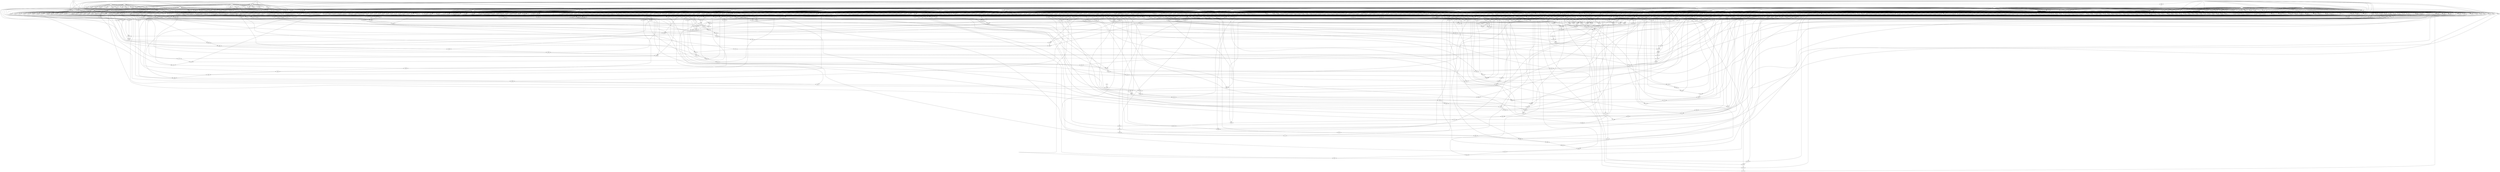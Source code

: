 digraph g {
 c0 -> n0
 "[3]" -> n0
 "[5]" -> n0
 c0 -> o0
 "[521]" -> o0
 "[523]" -> o0
 c0 -> p0
 "[1209]" -> p0
 "[1211]" -> p0
 "[1556]" -> w0
 "[1557]" -> w0
 "[1558]" -> w0
 "[1559]" -> x0
 "[1560]" -> x0
 "[1561]" -> x0
 "[1563]" -> y0
 "[1564]" -> y0
 "[1619]" -> z0
 "[1620]" -> z0
 "[1565]" -> a1
 "[1566]" -> a1
 "[1567]" -> a1
 "[1621]" -> b1
 "[1622]" -> b1
 "[1623]" -> b1
 "[1568]" -> c1
 "[1569]" -> c1
 "[1570]" -> c1
 "[1600]" -> d1
 "[1601]" -> d1
 "[1602]" -> d1
 "[1572]" -> e1
 "[1573]" -> e1
 "[1604]" -> f1
 "[1605]" -> f1
 i0 -> g1
 j0 -> g1
 "[1574]" -> g1
 "[1575]" -> g1
 i0 -> h1
 j0 -> h1
 "[1624]" -> h1
 "[1625]" -> h1
 i0 -> i1
 j0 -> i1
 "[1576]" -> i1
 "[1577]" -> i1
 "[1579]" -> j1
 "[1580]" -> j1
 i0 -> k1
 j0 -> k1
 "[1606]" -> k1
 "[1607]" -> k1
 "[1627]" -> l1
 "[1628]" -> l1
 j0 -> m1
 "[1652]" -> m1
 "[1653]" -> m1
 h0 -> p1
 i0 -> p1
 "[1650]" -> p1
 "[1651]" -> p1
 h0 -> q1
 i0 -> q1
 "[1648]" -> q1
 "[1649]" -> q1
 j0 -> s1
 "[1632]" -> s1
 "[1633]" -> s1
 "[1588]" -> t1
 "[1589]" -> t1
 "[1612]" -> v1
 "[1613]" -> v1
 d0 -> w1
 i0 -> w1
 "[1590]" -> w1
 "[1591]" -> w1
 d0 -> x1
 i0 -> x1
 "[1634]" -> x1
 "[1635]" -> x1
 c0 -> y1
 h0 -> y1
 "[1592]" -> y1
 "[1593]" -> y1
 h0 -> z1
 i0 -> z1
 "[1636]" -> z1
 "[1637]" -> z1
 c0 -> a2
 h0 -> a2
 "[1638]" -> a2
 "[1639]" -> a2
 "[1642]" -> b2
 "[1643]" -> b2
 d0 -> c2
 i0 -> c2
 "[1594]" -> c2
 "[1595]" -> c2
 c0 -> d2
 d0 -> d2
 "[1596]" -> d2
 "[1597]" -> d2
 d0 -> e2
 i0 -> e2
 "[1614]" -> e2
 "[1615]" -> e2
 c0 -> f2
 d0 -> f2
 "[1640]" -> f2
 "[1641]" -> f2
 i0 -> g2
 "[1644]" -> g2
 "[1645]" -> g2
 c0 -> h2
 d0 -> h2
 "[1598]" -> h2
 "[1599]" -> h2
 i0 -> i2
 "[1646]" -> i2
 "[1647]" -> i2
 c0 -> j2
 d0 -> j2
 "[1616]" -> j2
 "[1617]" -> j2
 "[1582]" -> n1
 "[1583]" -> n1
 "[1630]" -> o1
 "[1631]" -> o1
 "[1585]" -> r1
 "[1586]" -> r1
 "[1609]" -> u1
 "[1610]" -> u1
 "[58]" -> "[3]"
 "[60]" -> "[3]"
 "[59]" -> "[3]"
 "[57]" -> "[5]"
 "[44]" -> "[5]"
 "[31]" -> "[5]"
 "[18]" -> "[5]"
 h2 -> "[9]"
 i2 -> "[9]"
 j2 -> "[9]"
 e2 -> "[13]"
 f2 -> "[13]"
 g2 -> "[13]"
 b2 -> "[17]"
 c2 -> "[17]"
 d2 -> "[17]"
 "[17]" -> "[18]"
 "[13]" -> "[18]"
 "[9]" -> "[18]"
 y1 -> "[22]"
 z1 -> "[22]"
 a2 -> "[22]"
 v1 -> "[26]"
 w1 -> "[26]"
 x1 -> "[26]"
 q1 -> "[30]"
 s1 -> "[30]"
 t1 -> "[30]"
 "[30]" -> "[31]"
 "[26]" -> "[31]"
 "[22]" -> "[31]"
 l1 -> "[35]"
 m1 -> "[35]"
 p1 -> "[35]"
 i1 -> "[39]"
 j1 -> "[39]"
 k1 -> "[39]"
 f1 -> "[43]"
 g1 -> "[43]"
 h1 -> "[43]"
 "[43]" -> "[44]"
 "[39]" -> "[44]"
 "[35]" -> "[44]"
 c1 -> "[48]"
 d1 -> "[48]"
 e1 -> "[48]"
 z0 -> "[52]"
 a1 -> "[52]"
 b1 -> "[52]"
 w0 -> "[56]"
 x0 -> "[56]"
 y0 -> "[56]"
 "[56]" -> "[57]"
 "[52]" -> "[57]"
 "[48]" -> "[57]"
 k0 -> "[58]"
 "[509]" -> "[58]"
 "[506]" -> "[58]"
 "[503]" -> "[58]"
 x -> "[59]"
 y -> "[59]"
 i0 -> "[59]"
 "[61]" -> "[60]"
 "[63]" -> "[60]"
 "[62]" -> "[60]"
 "[499]" -> "[61]"
 "[496]" -> "[61]"
 "[493]" -> "[61]"
 v -> "[62]"
 "[488]" -> "[62]"
 "[490]" -> "[62]"
 "[64]" -> "[63]"
 "[66]" -> "[63]"
 "[65]" -> "[63]"
 j0 -> "[64]"
 "[487]" -> "[64]"
 "[484]" -> "[64]"
 "[481]" -> "[64]"
 o -> "[65]"
 z -> "[65]"
 "[67]" -> "[66]"
 "[69]" -> "[66]"
 "[68]" -> "[66]"
 i0 -> "[67]"
 "[477]" -> "[67]"
 "[474]" -> "[67]"
 "[471]" -> "[67]"
 y -> "[68]"
 a0 -> "[68]"
 j0 -> "[68]"
 x -> "[69]"
 "[70]" -> "[69]"
 "[72]" -> "[69]"
 "[87]" -> "[70]"
 "[89]" -> "[70]"
 "[88]" -> "[70]"
 "[73]" -> "[72]"
 "[74]" -> "[72]"
 "[86]" -> "[73]"
 "[83]" -> "[73]"
 "[80]" -> "[73]"
 "[76]" -> "[74]"
 "[77]" -> "[74]"
 d0 -> "[76]"
 j0 -> "[76]"
 k0 -> "[76]"
 v -> "[77]"
 z -> "[77]"
 h0 -> "[77]"
 g0 -> "[80]"
 i0 -> "[80]"
 e0 -> "[83]"
 f0 -> "[83]"
 y -> "[86]"
 a0 -> "[86]"
 "[462]" -> "[87]"
 "[463]" -> "[87]"
 n -> "[88]"
 o -> "[88]"
 z -> "[88]"
 "[90]" -> "[89]"
 "[92]" -> "[89]"
 "[91]" -> "[89]"
 q -> "[90]"
 b0 -> "[90]"
 "[106]" -> "[91]"
 "[108]" -> "[91]"
 "[107]" -> "[91]"
 "[93]" -> "[92]"
 "[94]" -> "[92]"
 i0 -> "[93]"
 "[105]" -> "[93]"
 "[102]" -> "[93]"
 "[96]" -> "[94]"
 "[97]" -> "[94]"
 "[98]" -> "[94]"
 d0 -> "[96]"
 j0 -> "[96]"
 k0 -> "[96]"
 v -> "[97]"
 z -> "[97]"
 h0 -> "[97]"
 u -> "[98]"
 v -> "[98]"
 d0 -> "[98]"
 f0 -> "[102]"
 g0 -> "[102]"
 y -> "[105]"
 e0 -> "[105]"
 "[459]" -> "[106]"
 "[460]" -> "[106]"
 "[456]" -> "[107]"
 "[457]" -> "[107]"
 "[109]" -> "[108]"
 "[111]" -> "[108]"
 "[110]" -> "[108]"
 j0 -> "[109]"
 "[455]" -> "[109]"
 "[452]" -> "[109]"
 "[446]" -> "[110]"
 "[447]" -> "[110]"
 "[112]" -> "[111]"
 "[114]" -> "[111]"
 "[113]" -> "[111]"
 "[434]" -> "[112]"
 "[435]" -> "[112]"
 "[431]" -> "[113]"
 "[432]" -> "[113]"
 "[115]" -> "[114]"
 "[117]" -> "[114]"
 "[116]" -> "[114]"
 "[421]" -> "[115]"
 "[422]" -> "[115]"
 "[418]" -> "[116]"
 "[419]" -> "[116]"
 "[118]" -> "[117]"
 "[120]" -> "[117]"
 "[119]" -> "[117]"
 u -> "[118]"
 v -> "[118]"
 d0 -> "[118]"
 "[412]" -> "[119]"
 "[413]" -> "[119]"
 "[121]" -> "[120]"
 "[123]" -> "[120]"
 "[122]" -> "[120]"
 "[400]" -> "[121]"
 "[401]" -> "[121]"
 i -> "[122]"
 m -> "[122]"
 r -> "[122]"
 g0 -> "[122]"
 "[124]" -> "[123]"
 "[126]" -> "[123]"
 "[125]" -> "[123]"
 "[385]" -> "[124]"
 "[386]" -> "[124]"
 c -> "[125]"
 v -> "[125]"
 d0 -> "[125]"
 "[127]" -> "[126]"
 "[129]" -> "[126]"
 "[128]" -> "[126]"
 "[372]" -> "[127]"
 "[373]" -> "[127]"
 m -> "[128]"
 r -> "[128]"
 a0 -> "[128]"
 i0 -> "[128]"
 "[130]" -> "[129]"
 "[132]" -> "[129]"
 "[131]" -> "[129]"
 d0 -> "[130]"
 "[371]" -> "[130]"
 "[368]" -> "[130]"
 m -> "[131]"
 n -> "[131]"
 o -> "[131]"
 r -> "[131]"
 "[133]" -> "[132]"
 "[135]" -> "[132]"
 "[134]" -> "[132]"
 "[350]" -> "[133]"
 "[351]" -> "[133]"
 c -> "[134]"
 m -> "[134]"
 r -> "[134]"
 "[136]" -> "[135]"
 "[138]" -> "[135]"
 "[137]" -> "[135]"
 "[347]" -> "[136]"
 "[348]" -> "[136]"
 "[344]" -> "[137]"
 "[345]" -> "[137]"
 "[139]" -> "[138]"
 "[141]" -> "[138]"
 "[140]" -> "[138]"
 "[332]" -> "[139]"
 "[333]" -> "[139]"
 v -> "[140]"
 a0 -> "[140]"
 d0 -> "[140]"
 i0 -> "[140]"
 "[142]" -> "[141]"
 "[144]" -> "[141]"
 "[143]" -> "[141]"
 "[319]" -> "[142]"
 "[320]" -> "[142]"
 v -> "[143]"
 d0 -> "[143]"
 "[145]" -> "[144]"
 "[147]" -> "[144]"
 "[146]" -> "[144]"
 "[318]" -> "[145]"
 "[315]" -> "[145]"
 "[312]" -> "[145]"
 "[307]" -> "[146]"
 "[308]" -> "[146]"
 "[148]" -> "[147]"
 "[150]" -> "[147]"
 "[149]" -> "[147]"
 h0 -> "[148]"
 "[306]" -> "[148]"
 "[303]" -> "[148]"
 m -> "[149]"
 r -> "[149]"
 k0 -> "[150]"
 "[151]" -> "[150]"
 "[153]" -> "[150]"
 "[173]" -> "[151]"
 "[175]" -> "[151]"
 "[174]" -> "[151]"
 "[154]" -> "[153]"
 "[155]" -> "[153]"
 d0 -> "[154]"
 "[172]" -> "[154]"
 "[169]" -> "[154]"
 "[166]" -> "[154]"
 n -> "[155]"
 "[157]" -> "[155]"
 "[159]" -> "[155]"
 k -> "[157]"
 "[160]" -> "[157]"
 "[161]" -> "[157]"
 n -> "[159]"
 o -> "[159]"
 l -> "[160]"
 t -> "[160]"
 d -> "[161]"
 s -> "[161]"
 y -> "[166]"
 a0 -> "[166]"
 r -> "[169]"
 v -> "[169]"
 c -> "[172]"
 j -> "[172]"
 "[191]" -> "[173]"
 "[193]" -> "[173]"
 "[192]" -> "[173]"
 i -> "[174]"
 g0 -> "[174]"
 "[176]" -> "[175]"
 "[177]" -> "[175]"
 "[190]" -> "[176]"
 "[187]" -> "[176]"
 "[184]" -> "[176]"
 "[181]" -> "[176]"
 n -> "[177]"
 o -> "[177]"
 f0 -> "[181]"
 j0 -> "[181]"
 a0 -> "[184]"
 e0 -> "[184]"
 v -> "[187]"
 y -> "[187]"
 i -> "[190]"
 m -> "[190]"
 e -> "[191]"
 f -> "[191]"
 g -> "[191]"
 "[206]" -> "[192]"
 "[208]" -> "[192]"
 "[207]" -> "[192]"
 "[194]" -> "[193]"
 "[195]" -> "[193]"
 "[205]" -> "[194]"
 "[202]" -> "[194]"
 "[199]" -> "[194]"
 n -> "[195]"
 o -> "[195]"
 a0 -> "[199]"
 e0 -> "[199]"
 v -> "[202]"
 y -> "[202]"
 h -> "[205]"
 m -> "[205]"
 j0 -> "[206]"
 "[299]" -> "[206]"
 "[296]" -> "[206]"
 "[293]" -> "[206]"
 b -> "[207]"
 j -> "[207]"
 n -> "[207]"
 "[209]" -> "[208]"
 "[211]" -> "[208]"
 "[210]" -> "[208]"
 c -> "[209]"
 h -> "[209]"
 m -> "[209]"
 d0 -> "[209]"
 "[287]" -> "[210]"
 "[288]" -> "[210]"
 "[212]" -> "[211]"
 "[214]" -> "[211]"
 "[213]" -> "[211]"
 "[286]" -> "[212]"
 "[283]" -> "[212]"
 "[280]" -> "[212]"
 y -> "[213]"
 a0 -> "[213]"
 i0 -> "[213]"
 j0 -> "[213]"
 "[215]" -> "[214]"
 "[217]" -> "[214]"
 "[216]" -> "[214]"
 "[277]" -> "[215]"
 "[274]" -> "[215]"
 "[271]" -> "[215]"
 j -> "[216]"
 m -> "[216]"
 n -> "[216]"
 r -> "[216]"
 "[218]" -> "[217]"
 "[220]" -> "[217]"
 "[219]" -> "[217]"
 m -> "[218]"
 n -> "[218]"
 y -> "[218]"
 a0 -> "[218]"
 "[266]" -> "[219]"
 "[268]" -> "[219]"
 "[267]" -> "[219]"
 "[221]" -> "[220]"
 "[223]" -> "[220]"
 "[222]" -> "[220]"
 m -> "[221]"
 y -> "[221]"
 f0 -> "[221]"
 j0 -> "[221]"
 "[263]" -> "[222]"
 "[265]" -> "[222]"
 "[264]" -> "[222]"
 r -> "[223]"
 "[224]" -> "[223]"
 "[227]" -> "[224]"
 "[229]" -> "[224]"
 "[228]" -> "[224]"
 b -> "[227]"
 c -> "[227]"
 y -> "[227]"
 "[257]" -> "[228]"
 "[259]" -> "[228]"
 "[258]" -> "[228]"
 j -> "[229]"
 "[230]" -> "[229]"
 "[233]" -> "[230]"
 "[235]" -> "[230]"
 "[234]" -> "[230]"
 n -> "[233]"
 "[245]" -> "[233]"
 k -> "[234]"
 "[242]" -> "[234]"
 "[243]" -> "[234]"
 "[236]" -> "[235]"
 "[237]" -> "[235]"
 n -> "[236]"
 o -> "[236]"
 y -> "[236]"
 "[239]" -> "[237]"
 "[241]" -> "[237]"
 "[240]" -> "[237]"
 c -> "[239]"
 d0 -> "[239]"
 h -> "[240]"
 a0 -> "[240]"
 i0 -> "[240]"
 j0 -> "[240]"
 v -> "[241]"
 a0 -> "[241]"
 d0 -> "[241]"
 j0 -> "[241]"
 l -> "[242]"
 t -> "[242]"
 d -> "[243]"
 s -> "[243]"
 "[248]" -> "[245]"
 "[250]" -> "[245]"
 "[249]" -> "[245]"
 c -> "[248]"
 d0 -> "[248]"
 "[254]" -> "[249]"
 "[256]" -> "[249]"
 "[255]" -> "[249]"
 "[251]" -> "[250]"
 "[252]" -> "[250]"
 v -> "[251]"
 y -> "[251]"
 a0 -> "[251]"
 d0 -> "[251]"
 h -> "[252]"
 j0 -> "[252]"
 h -> "[254]"
 j0 -> "[254]"
 y -> "[255]"
 i0 -> "[255]"
 y -> "[256]"
 a0 -> "[256]"
 i0 -> "[256]"
 j0 -> "[256]"
 "[260]" -> "[257]"
 "[262]" -> "[257]"
 "[261]" -> "[257]"
 v -> "[258]"
 a0 -> "[258]"
 d0 -> "[258]"
 i0 -> "[258]"
 h -> "[259]"
 n -> "[259]"
 v -> "[259]"
 a0 -> "[259]"
 f0 -> "[260]"
 j0 -> "[260]"
 n -> "[261]"
 o -> "[261]"
 h -> "[262]"
 o -> "[262]"
 c -> "[263]"
 d0 -> "[263]"
 n -> "[264]"
 o -> "[264]"
 a0 -> "[264]"
 i0 -> "[264]"
 o -> "[265]"
 v -> "[265]"
 a0 -> "[265]"
 d0 -> "[265]"
 f0 -> "[266]"
 j0 -> "[266]"
 c -> "[267]"
 v -> "[267]"
 d0 -> "[267]"
 h -> "[268]"
 v -> "[268]"
 d0 -> "[268]"
 a0 -> "[271]"
 d0 -> "[271]"
 v -> "[274]"
 y -> "[274]"
 h -> "[277]"
 o -> "[277]"
 r -> "[280]"
 d0 -> "[280]"
 h -> "[283]"
 n -> "[283]"
 b -> "[286]"
 c -> "[286]"
 n -> "[287]"
 o -> "[287]"
 y -> "[288]"
 a0 -> "[288]"
 i0 -> "[288]"
 j0 -> "[288]"
 d0 -> "[293]"
 i0 -> "[293]"
 o -> "[296]"
 r -> "[296]"
 c -> "[299]"
 h -> "[299]"
 y -> "[303]"
 a0 -> "[303]"
 n -> "[306]"
 o -> "[306]"
 d -> "[307]"
 l -> "[307]"
 s -> "[307]"
 t -> "[307]"
 m -> "[308]"
 r -> "[308]"
 a0 -> "[312]"
 f0 -> "[312]"
 n -> "[315]"
 y -> "[315]"
 h -> "[318]"
 k -> "[318]"
 j0 -> "[319]"
 "[331]" -> "[319]"
 "[328]" -> "[319]"
 "[325]" -> "[319]"
 m -> "[320]"
 r -> "[320]"
 f0 -> "[325]"
 i0 -> "[325]"
 n -> "[328]"
 o -> "[328]"
 h -> "[331]"
 k -> "[331]"
 "[343]" -> "[332]"
 "[340]" -> "[332]"
 "[337]" -> "[332]"
 m -> "[333]"
 r -> "[333]"
 y -> "[337]"
 f0 -> "[337]"
 n -> "[340]"
 o -> "[340]"
 h -> "[343]"
 k -> "[343]"
 d -> "[344]"
 l -> "[344]"
 s -> "[344]"
 t -> "[344]"
 y -> "[345]"
 i0 -> "[345]"
 j0 -> "[345]"
 h -> "[347]"
 k -> "[347]"
 n -> "[347]"
 f0 -> "[347]"
 m -> "[348]"
 r -> "[348]"
 v -> "[348]"
 d0 -> "[348]"
 "[364]" -> "[350]"
 "[361]" -> "[350]"
 "[358]" -> "[350]"
 "[355]" -> "[350]"
 n -> "[351]"
 o -> "[351]"
 j0 -> "[355]"
 k0 -> "[355]"
 f0 -> "[358]"
 g0 -> "[358]"
 a0 -> "[361]"
 e0 -> "[361]"
 v -> "[364]"
 y -> "[364]"
 y -> "[368]"
 a0 -> "[368]"
 a -> "[371]"
 v -> "[371]"
 k0 -> "[372]"
 "[384]" -> "[372]"
 "[381]" -> "[372]"
 "[378]" -> "[372]"
 n -> "[373]"
 o -> "[373]"
 f0 -> "[378]"
 j0 -> "[378]"
 d0 -> "[381]"
 e0 -> "[381]"
 i -> "[384]"
 y -> "[384]"
 "[399]" -> "[385]"
 "[396]" -> "[385]"
 "[393]" -> "[385]"
 "[390]" -> "[385]"
 n -> "[386]"
 o -> "[386]"
 j0 -> "[390]"
 k0 -> "[390]"
 e0 -> "[393]"
 f0 -> "[393]"
 y -> "[396]"
 a0 -> "[396]"
 i -> "[399]"
 r -> "[399]"
 "[411]" -> "[400]"
 "[408]" -> "[400]"
 "[405]" -> "[400]"
 n -> "[401]"
 o -> "[401]"
 j0 -> "[405]"
 k0 -> "[405]"
 e0 -> "[408]"
 i0 -> "[408]"
 h -> "[411]"
 d0 -> "[411]"
 m -> "[412]"
 r -> "[412]"
 "[415]" -> "[413]"
 "[416]" -> "[413]"
 n -> "[415]"
 o -> "[415]"
 y -> "[416]"
 i0 -> "[416]"
 j0 -> "[416]"
 i -> "[418]"
 g0 -> "[418]"
 m -> "[419]"
 r -> "[419]"
 a0 -> "[419]"
 i0 -> "[419]"
 k0 -> "[421]"
 "[430]" -> "[421]"
 "[427]" -> "[421]"
 n -> "[422]"
 o -> "[422]"
 d0 -> "[427]"
 e0 -> "[427]"
 h -> "[430]"
 y -> "[430]"
 c -> "[431]"
 v -> "[431]"
 d0 -> "[431]"
 i -> "[432]"
 g0 -> "[432]"
 "[445]" -> "[434]"
 "[442]" -> "[434]"
 "[439]" -> "[434]"
 n -> "[435]"
 o -> "[435]"
 e0 -> "[439]"
 k0 -> "[439]"
 y -> "[442]"
 a0 -> "[442]"
 h -> "[445]"
 r -> "[445]"
 m -> "[446]"
 r -> "[446]"
 n -> "[447]"
 o -> "[447]"
 v -> "[447]"
 d0 -> "[447]"
 f0 -> "[452]"
 i0 -> "[452]"
 h -> "[455]"
 j -> "[455]"
 n -> "[456]"
 o -> "[456]"
 v -> "[457]"
 a0 -> "[457]"
 d0 -> "[457]"
 i0 -> "[457]"
 h -> "[459]"
 j -> "[459]"
 y -> "[459]"
 f0 -> "[459]"
 m -> "[460]"
 r -> "[460]"
 "[465]" -> "[462]"
 "[466]" -> "[462]"
 y -> "[463]"
 i0 -> "[463]"
 j0 -> "[463]"
 q -> "[465]"
 v -> "[465]"
 b0 -> "[465]"
 h0 -> "[465]"
 m -> "[466]"
 r -> "[466]"
 f0 -> "[471]"
 g0 -> "[471]"
 d0 -> "[474]"
 e0 -> "[474]"
 u -> "[477]"
 v -> "[477]"
 h0 -> "[481]"
 i0 -> "[481]"
 f0 -> "[484]"
 g0 -> "[484]"
 v -> "[487]"
 e0 -> "[487]"
 x -> "[488]"
 a0 -> "[488]"
 i0 -> "[488]"
 a0 -> "[490]"
 d0 -> "[490]"
 i0 -> "[490]"
 g0 -> "[493]"
 h0 -> "[493]"
 e0 -> "[496]"
 f0 -> "[496]"
 o -> "[499]"
 y -> "[499]"
 g0 -> "[503]"
 j0 -> "[503]"
 e0 -> "[506]"
 f0 -> "[506]"
 h -> "[509]"
 d0 -> "[509]"
 b -> "[511]"
 c -> "[511]"
 b -> "[512]"
 c -> "[512]"
 d -> "[512]"
 e -> "[513]"
 f -> "[513]"
 g -> "[513]"
 j -> "[516]"
 k -> "[516]"
 l -> "[516]"
 j -> "[517]"
 k -> "[517]"
 l -> "[517]"
 m -> "[518]"
 n -> "[518]"
 o -> "[518]"
 q -> "[518]"
 m -> "[519]"
 n -> "[519]"
 o -> "[519]"
 q -> "[519]"
 m -> "[520]"
 n -> "[520]"
 o -> "[520]"
 q -> "[520]"
 "[573]" -> "[521]"
 "[575]" -> "[521]"
 "[574]" -> "[521]"
 "[572]" -> "[523]"
 "[559]" -> "[523]"
 "[546]" -> "[523]"
 "[533]" -> "[523]"
 r1 -> "[526]"
 u1 -> "[526]"
 n1 -> "[529]"
 o1 -> "[529]"
 i2 -> "[532]"
 j2 -> "[532]"
 "[532]" -> "[533]"
 "[529]" -> "[533]"
 "[526]" -> "[533]"
 g2 -> "[536]"
 h2 -> "[536]"
 e2 -> "[539]"
 f2 -> "[539]"
 c2 -> "[542]"
 d2 -> "[542]"
 a2 -> "[545]"
 b2 -> "[545]"
 "[545]" -> "[546]"
 "[542]" -> "[546]"
 "[539]" -> "[546]"
 "[536]" -> "[546]"
 x1 -> "[549]"
 y1 -> "[549]"
 q1 -> "[552]"
 w1 -> "[552]"
 m1 -> "[555]"
 p1 -> "[555]"
 k1 -> "[558]"
 l1 -> "[558]"
 "[558]" -> "[559]"
 "[555]" -> "[559]"
 "[552]" -> "[559]"
 "[549]" -> "[559]"
 i1 -> "[562]"
 j1 -> "[562]"
 g1 -> "[565]"
 h1 -> "[565]"
 y0 -> "[568]"
 z0 -> "[568]"
 w0 -> "[571]"
 x0 -> "[571]"
 "[571]" -> "[572]"
 "[568]" -> "[572]"
 "[565]" -> "[572]"
 "[562]" -> "[572]"
 "[1202]" -> "[573]"
 "[1198]" -> "[573]"
 "[1194]" -> "[573]"
 "[518]" -> "[574]"
 "[520]" -> "[574]"
 "[576]" -> "[575]"
 "[578]" -> "[575]"
 "[577]" -> "[575]"
 "[1190]" -> "[576]"
 "[1187]" -> "[576]"
 "[1184]" -> "[576]"
 "[1179]" -> "[577]"
 "[1180]" -> "[577]"
 "[579]" -> "[578]"
 "[581]" -> "[578]"
 "[580]" -> "[578]"
 h0 -> "[579]"
 "[1178]" -> "[579]"
 "[1175]" -> "[579]"
 "[1172]" -> "[579]"
 "[518]" -> "[580]"
 "[519]" -> "[580]"
 "[520]" -> "[580]"
 "[582]" -> "[581]"
 "[584]" -> "[581]"
 "[583]" -> "[581]"
 "[1164]" -> "[582]"
 "[1165]" -> "[582]"
 y -> "[583]"
 a0 -> "[583]"
 j0 -> "[583]"
 "[585]" -> "[584]"
 "[587]" -> "[584]"
 "[586]" -> "[584]"
 "[1154]" -> "[585]"
 "[1155]" -> "[585]"
 u -> "[586]"
 d0 -> "[586]"
 "[518]" -> "[586]"
 "[519]" -> "[586]"
 "[588]" -> "[587]"
 "[590]" -> "[587]"
 "[589]" -> "[587]"
 "[518]" -> "[588]"
 "[1153]" -> "[588]"
 "[1150]" -> "[588]"
 "[1144]" -> "[589]"
 "[1145]" -> "[589]"
 "[591]" -> "[590]"
 "[593]" -> "[590]"
 "[592]" -> "[590]"
 v -> "[591]"
 x -> "[591]"
 b0 -> "[591]"
 d0 -> "[591]"
 "[1141]" -> "[592]"
 "[1142]" -> "[592]"
 "[594]" -> "[593]"
 "[596]" -> "[593]"
 "[595]" -> "[593]"
 "[1140]" -> "[594]"
 "[1137]" -> "[594]"
 "[1134]" -> "[594]"
 r -> "[595]"
 "[518]" -> "[595]"
 "[519]" -> "[595]"
 "[520]" -> "[595]"
 "[597]" -> "[596]"
 "[599]" -> "[596]"
 "[598]" -> "[596]"
 "[1120]" -> "[597]"
 "[1121]" -> "[597]"
 "[518]" -> "[598]"
 "[519]" -> "[598]"
 "[600]" -> "[599]"
 "[602]" -> "[599]"
 "[601]" -> "[599]"
 "[520]" -> "[600]"
 "[1119]" -> "[600]"
 "[1116]" -> "[600]"
 "[1113]" -> "[600]"
 a0 -> "[601]"
 d0 -> "[601]"
 i0 -> "[601]"
 "[603]" -> "[602]"
 "[605]" -> "[602]"
 "[604]" -> "[602]"
 "[1109]" -> "[603]"
 "[1106]" -> "[603]"
 "[1103]" -> "[603]"
 "[1100]" -> "[603]"
 x -> "[604]"
 b0 -> "[604]"
 f0 -> "[604]"
 "[520]" -> "[604]"
 "[606]" -> "[605]"
 "[608]" -> "[605]"
 "[607]" -> "[605]"
 "[1097]" -> "[606]"
 "[1094]" -> "[606]"
 "[1091]" -> "[606]"
 "[1088]" -> "[606]"
 "[1084]" -> "[607]"
 "[1085]" -> "[607]"
 "[609]" -> "[608]"
 "[611]" -> "[608]"
 "[610]" -> "[608]"
 "[1083]" -> "[609]"
 "[1080]" -> "[609]"
 "[1077]" -> "[609]"
 "[1074]" -> "[609]"
 "[1070]" -> "[610]"
 "[1071]" -> "[610]"
 "[612]" -> "[611]"
 "[614]" -> "[611]"
 "[613]" -> "[611]"
 l0 -> "[612]"
 "[1069]" -> "[612]"
 "[1066]" -> "[612]"
 "[1063]" -> "[612]"
 "[1057]" -> "[613]"
 "[1058]" -> "[613]"
 "[615]" -> "[614]"
 "[617]" -> "[614]"
 "[616]" -> "[614]"
 "[1056]" -> "[615]"
 "[1053]" -> "[615]"
 "[1050]" -> "[615]"
 "[1046]" -> "[616]"
 "[1047]" -> "[616]"
 l0 -> "[617]"
 "[618]" -> "[617]"
 "[620]" -> "[617]"
 "[636]" -> "[618]"
 "[638]" -> "[618]"
 "[637]" -> "[618]"
 "[621]" -> "[620]"
 "[622]" -> "[620]"
 x -> "[621]"
 b0 -> "[621]"
 d0 -> "[621]"
 "[624]" -> "[622]"
 "[626]" -> "[622]"
 "[625]" -> "[622]"
 h -> "[624]"
 r -> "[624]"
 f0 -> "[624]"
 "[518]" -> "[624]"
 y -> "[625]"
 i0 -> "[625]"
 j0 -> "[625]"
 "[635]" -> "[626]"
 "[632]" -> "[626]"
 "[629]" -> "[626]"
 "[518]" -> "[629]"
 "[520]" -> "[629]"
 i0 -> "[632]"
 j0 -> "[632]"
 z -> "[635]"
 h0 -> "[635]"
 x -> "[636]"
 b0 -> "[636]"
 "[652]" -> "[637]"
 "[654]" -> "[637]"
 "[653]" -> "[637]"
 "[639]" -> "[638]"
 "[640]" -> "[638]"
 i0 -> "[639]"
 "[651]" -> "[639]"
 "[648]" -> "[639]"
 "[642]" -> "[640]"
 "[644]" -> "[640]"
 "[643]" -> "[640]"
 h0 -> "[642]"
 "[518]" -> "[642]"
 "[520]" -> "[642]"
 h -> "[643]"
 y -> "[643]"
 a0 -> "[643]"
 j0 -> "[643]"
 y -> "[644]"
 a0 -> "[644]"
 j0 -> "[644]"
 "[519]" -> "[644]"
 f0 -> "[648]"
 g0 -> "[648]"
 d0 -> "[651]"
 e0 -> "[651]"
 "[520]" -> "[652]"
 "[1045]" -> "[652]"
 "[1042]" -> "[652]"
 "[1039]" -> "[652]"
 r -> "[653]"
 y -> "[653]"
 i0 -> "[653]"
 "[518]" -> "[653]"
 "[655]" -> "[654]"
 "[657]" -> "[654]"
 "[656]" -> "[654]"
 i -> "[655]"
 "[1035]" -> "[655]"
 "[1032]" -> "[655]"
 "[1026]" -> "[656]"
 "[1027]" -> "[656]"
 "[658]" -> "[657]"
 "[660]" -> "[657]"
 "[659]" -> "[657]"
 h -> "[658]"
 "[1025]" -> "[658]"
 "[1022]" -> "[658]"
 "[1016]" -> "[659]"
 "[1017]" -> "[659]"
 "[661]" -> "[660]"
 "[663]" -> "[660]"
 "[662]" -> "[660]"
 "[520]" -> "[661]"
 "[1015]" -> "[661]"
 "[1012]" -> "[661]"
 "[1009]" -> "[661]"
 r -> "[662]"
 a0 -> "[662]"
 i0 -> "[662]"
 "[518]" -> "[662]"
 "[664]" -> "[663]"
 "[666]" -> "[663]"
 "[665]" -> "[663]"
 i -> "[664]"
 "[1005]" -> "[664]"
 "[1002]" -> "[664]"
 "[996]" -> "[665]"
 "[997]" -> "[665]"
 "[667]" -> "[666]"
 "[669]" -> "[666]"
 "[668]" -> "[666]"
 "[683]" -> "[667]"
 "[685]" -> "[667]"
 "[684]" -> "[667]"
 i -> "[668]"
 g0 -> "[668]"
 "[670]" -> "[669]"
 "[671]" -> "[669]"
 "[520]" -> "[670]"
 "[682]" -> "[670]"
 "[679]" -> "[670]"
 "[676]" -> "[670]"
 y -> "[671]"
 a0 -> "[671]"
 i0 -> "[671]"
 j0 -> "[671]"
 h -> "[676]"
 "[518]" -> "[676]"
 g0 -> "[679]"
 h0 -> "[679]"
 d0 -> "[682]"
 e0 -> "[682]"
 a -> "[683]"
 "[995]" -> "[683]"
 "[992]" -> "[683]"
 "[983]" -> "[684]"
 "[984]" -> "[684]"
 "[513]" -> "[685]"
 "[686]" -> "[685]"
 "[689]" -> "[686]"
 "[691]" -> "[686]"
 "[690]" -> "[686]"
 "[982]" -> "[689]"
 "[979]" -> "[689]"
 "[976]" -> "[689]"
 "[971]" -> "[690]"
 "[972]" -> "[690]"
 "[692]" -> "[691]"
 "[694]" -> "[691]"
 "[693]" -> "[691]"
 "[970]" -> "[692]"
 "[967]" -> "[692]"
 "[964]" -> "[692]"
 "[959]" -> "[693]"
 "[960]" -> "[693]"
 "[695]" -> "[694]"
 "[697]" -> "[694]"
 "[696]" -> "[694]"
 "[520]" -> "[695]"
 "[958]" -> "[695]"
 "[955]" -> "[695]"
 a0 -> "[696]"
 i0 -> "[696]"
 "[511]" -> "[696]"
 "[512]" -> "[696]"
 "[698]" -> "[697]"
 "[700]" -> "[697]"
 "[699]" -> "[697]"
 "[940]" -> "[698]"
 "[941]" -> "[698]"
 r -> "[699]"
 "[511]" -> "[699]"
 "[518]" -> "[699]"
 "[701]" -> "[700]"
 "[703]" -> "[700]"
 "[702]" -> "[700]"
 "[930]" -> "[701]"
 "[931]" -> "[701]"
 "[511]" -> "[702]"
 "[512]" -> "[702]"
 r -> "[703]"
 "[704]" -> "[703]"
 "[706]" -> "[703]"
 "[720]" -> "[704]"
 "[722]" -> "[704]"
 "[721]" -> "[704]"
 "[707]" -> "[706]"
 "[708]" -> "[706]"
 "[520]" -> "[707]"
 "[719]" -> "[707]"
 "[716]" -> "[707]"
 y -> "[708]"
 "[710]" -> "[708]"
 "[712]" -> "[708]"
 h -> "[710]"
 a0 -> "[710]"
 i0 -> "[710]"
 j0 -> "[710]"
 h -> "[712]"
 i0 -> "[712]"
 j0 -> "[712]"
 "[511]" -> "[716]"
 "[518]" -> "[716]"
 d0 -> "[719]"
 h0 -> "[719]"
 "[929]" -> "[720]"
 "[926]" -> "[720]"
 "[923]" -> "[720]"
 "[918]" -> "[721]"
 "[919]" -> "[721]"
 "[723]" -> "[722]"
 "[725]" -> "[722]"
 "[724]" -> "[722]"
 "[520]" -> "[723]"
 "[917]" -> "[723]"
 "[914]" -> "[723]"
 "[911]" -> "[723]"
 "[905]" -> "[724]"
 "[906]" -> "[724]"
 "[726]" -> "[725]"
 "[728]" -> "[725]"
 "[727]" -> "[725]"
 "[893]" -> "[726]"
 "[894]" -> "[726]"
 a -> "[727]"
 u -> "[727]"
 d0 -> "[727]"
 "[511]" -> "[727]"
 "[729]" -> "[728]"
 "[731]" -> "[728]"
 "[730]" -> "[728]"
 "[520]" -> "[729]"
 "[892]" -> "[729]"
 "[889]" -> "[729]"
 "[886]" -> "[729]"
 "[880]" -> "[730]"
 "[881]" -> "[730]"
 "[732]" -> "[731]"
 "[734]" -> "[731]"
 "[733]" -> "[731]"
 "[520]" -> "[732]"
 "[879]" -> "[732]"
 "[876]" -> "[732]"
 "[873]" -> "[732]"
 a0 -> "[733]"
 i0 -> "[733]"
 "[516]" -> "[733]"
 "[517]" -> "[733]"
 "[735]" -> "[734]"
 "[737]" -> "[734]"
 "[736]" -> "[734]"
 "[520]" -> "[735]"
 "[869]" -> "[735]"
 "[866]" -> "[735]"
 "[863]" -> "[735]"
 "[857]" -> "[736]"
 "[858]" -> "[736]"
 "[738]" -> "[737]"
 "[740]" -> "[737]"
 "[739]" -> "[737]"
 "[856]" -> "[738]"
 "[853]" -> "[738]"
 "[850]" -> "[738]"
 "[845]" -> "[739]"
 "[847]" -> "[739]"
 "[846]" -> "[739]"
 "[741]" -> "[740]"
 "[743]" -> "[740]"
 "[742]" -> "[740]"
 "[842]" -> "[741]"
 "[843]" -> "[741]"
 "[511]" -> "[742]"
 "[512]" -> "[742]"
 "[516]" -> "[742]"
 "[517]" -> "[742]"
 "[744]" -> "[743]"
 "[746]" -> "[743]"
 "[745]" -> "[743]"
 "[841]" -> "[744]"
 "[837]" -> "[744]"
 "[833]" -> "[744]"
 a0 -> "[745]"
 i0 -> "[745]"
 "[747]" -> "[746]"
 "[749]" -> "[746]"
 "[748]" -> "[746]"
 "[829]" -> "[747]"
 "[826]" -> "[747]"
 "[823]" -> "[747]"
 "[818]" -> "[748]"
 "[819]" -> "[748]"
 "[750]" -> "[749]"
 "[752]" -> "[749]"
 "[751]" -> "[749]"
 h -> "[750]"
 "[817]" -> "[750]"
 "[814]" -> "[750]"
 "[811]" -> "[750]"
 "[805]" -> "[751]"
 "[806]" -> "[751]"
 y -> "[752]"
 "[753]" -> "[752]"
 "[755]" -> "[752]"
 "[769]" -> "[753]"
 "[771]" -> "[753]"
 "[770]" -> "[753]"
 "[756]" -> "[755]"
 "[757]" -> "[755]"
 h -> "[756]"
 "[768]" -> "[756]"
 "[765]" -> "[756]"
 "[759]" -> "[757]"
 "[761]" -> "[757]"
 "[760]" -> "[757]"
 "[518]" -> "[759]"
 "[519]" -> "[759]"
 "[520]" -> "[759]"
 "[516]" -> "[760]"
 "[517]" -> "[760]"
 h0 -> "[761]"
 "[516]" -> "[761]"
 "[517]" -> "[761]"
 "[520]" -> "[761]"
 j0 -> "[765]"
 "[511]" -> "[765]"
 d0 -> "[768]"
 i0 -> "[768]"
 d0 -> "[769]"
 "[518]" -> "[769]"
 "[520]" -> "[769]"
 "[802]" -> "[770]"
 "[804]" -> "[770]"
 "[803]" -> "[770]"
 "[772]" -> "[771]"
 "[774]" -> "[771]"
 "[773]" -> "[771]"
 a -> "[772]"
 u -> "[772]"
 a0 -> "[772]"
 "[787]" -> "[773]"
 "[789]" -> "[773]"
 "[788]" -> "[773]"
 "[775]" -> "[774]"
 "[776]" -> "[774]"
 "[786]" -> "[775]"
 "[783]" -> "[775]"
 "[780]" -> "[775]"
 s -> "[776]"
 "[512]" -> "[776]"
 "[516]" -> "[776]"
 "[517]" -> "[776]"
 h -> "[780]"
 "[520]" -> "[780]"
 j0 -> "[783]"
 "[511]" -> "[783]"
 d0 -> "[786]"
 h0 -> "[786]"
 "[799]" -> "[787]"
 "[801]" -> "[787]"
 "[800]" -> "[787]"
 "[796]" -> "[788]"
 "[798]" -> "[788]"
 "[797]" -> "[788]"
 "[790]" -> "[789]"
 "[791]" -> "[789]"
 "[793]" -> "[790]"
 "[794]" -> "[790]"
 "[516]" -> "[791]"
 "[517]" -> "[791]"
 "[511]" -> "[793]"
 "[518]" -> "[793]"
 "[519]" -> "[793]"
 "[520]" -> "[793]"
 h -> "[794]"
 j0 -> "[794]"
 h0 -> "[796]"
 "[511]" -> "[796]"
 "[520]" -> "[796]"
 h -> "[797]"
 j0 -> "[797]"
 h -> "[798]"
 d0 -> "[798]"
 "[518]" -> "[798]"
 "[520]" -> "[798]"
 s -> "[799]"
 "[512]" -> "[799]"
 "[516]" -> "[800]"
 "[517]" -> "[800]"
 t -> "[801]"
 "[516]" -> "[801]"
 "[517]" -> "[801]"
 h -> "[802]"
 j0 -> "[802]"
 "[511]" -> "[802]"
 "[519]" -> "[802]"
 "[516]" -> "[803]"
 "[517]" -> "[803]"
 a0 -> "[804]"
 j0 -> "[804]"
 "[511]" -> "[804]"
 "[512]" -> "[804]"
 h0 -> "[805]"
 "[518]" -> "[805]"
 "[520]" -> "[805]"
 "[516]" -> "[806]"
 "[517]" -> "[806]"
 "[511]" -> "[811]"
 "[512]" -> "[811]"
 i0 -> "[814]"
 j0 -> "[814]"
 s -> "[817]"
 d0 -> "[817]"
 y -> "[818]"
 i0 -> "[818]"
 h0 -> "[819]"
 "[518]" -> "[819]"
 "[520]" -> "[819]"
 h -> "[823]"
 "[516]" -> "[823]"
 j0 -> "[826]"
 "[511]" -> "[826]"
 t -> "[829]"
 d0 -> "[829]"
 "[512]" -> "[833]"
 "[516]" -> "[833]"
 "[520]" -> "[833]"
 h0 -> "[837]"
 j0 -> "[837]"
 "[511]" -> "[837]"
 s -> "[841]"
 y -> "[841]"
 d0 -> "[841]"
 d0 -> "[842]"
 "[518]" -> "[842]"
 "[520]" -> "[842]"
 h -> "[843]"
 y -> "[843]"
 i0 -> "[843]"
 j0 -> "[843]"
 h0 -> "[845]"
 "[520]" -> "[845]"
 a0 -> "[846]"
 i0 -> "[846]"
 i0 -> "[847]"
 "[518]" -> "[847]"
 "[520]" -> "[847]"
 "[511]" -> "[850]"
 "[516]" -> "[850]"
 d0 -> "[853]"
 j0 -> "[853]"
 t -> "[856]"
 y -> "[856]"
 h -> "[857]"
 i0 -> "[857]"
 j0 -> "[857]"
 "[516]" -> "[858]"
 "[517]" -> "[858]"
 "[512]" -> "[863]"
 "[518]" -> "[863]"
 d0 -> "[866]"
 "[511]" -> "[866]"
 s -> "[869]"
 y -> "[869]"
 "[518]" -> "[873]"
 "[519]" -> "[873]"
 j0 -> "[876]"
 "[511]" -> "[876]"
 y -> "[879]"
 d0 -> "[879]"
 s -> "[880]"
 "[512]" -> "[880]"
 "[516]" -> "[880]"
 a0 -> "[881]"
 i0 -> "[881]"
 "[511]" -> "[886]"
 "[517]" -> "[886]"
 h0 -> "[889]"
 j0 -> "[889]"
 y -> "[892]"
 d0 -> "[892]"
 "[904]" -> "[893]"
 "[901]" -> "[893]"
 "[898]" -> "[893]"
 t -> "[894]"
 "[517]" -> "[894]"
 "[518]" -> "[898]"
 "[520]" -> "[898]"
 j0 -> "[901]"
 "[516]" -> "[901]"
 y -> "[904]"
 a0 -> "[904]"
 a -> "[905]"
 u -> "[905]"
 d0 -> "[905]"
 "[511]" -> "[905]"
 "[516]" -> "[906]"
 "[517]" -> "[906]"
 "[512]" -> "[911]"
 "[518]" -> "[911]"
 a0 -> "[914]"
 j0 -> "[914]"
 s -> "[917]"
 y -> "[917]"
 h0 -> "[918]"
 "[518]" -> "[918]"
 "[520]" -> "[918]"
 h -> "[919]"
 j0 -> "[919]"
 "[511]" -> "[923]"
 "[512]" -> "[923]"
 a -> "[926]"
 a0 -> "[926]"
 u -> "[929]"
 y -> "[929]"
 "[520]" -> "[930]"
 "[939]" -> "[930]"
 "[936]" -> "[930]"
 y -> "[931]"
 i0 -> "[931]"
 h -> "[936]"
 "[519]" -> "[936]"
 d0 -> "[939]"
 j0 -> "[939]"
 "[951]" -> "[940]"
 "[948]" -> "[940]"
 "[945]" -> "[940]"
 y -> "[941]"
 i0 -> "[941]"
 h -> "[945]"
 "[520]" -> "[945]"
 j0 -> "[948]"
 "[512]" -> "[948]"
 d0 -> "[951]"
 h0 -> "[951]"
 j0 -> "[955]"
 "[519]" -> "[955]"
 y -> "[958]"
 d0 -> "[958]"
 r -> "[959]"
 "[511]" -> "[959]"
 "[518]" -> "[959]"
 a0 -> "[960]"
 i0 -> "[960]"
 "[512]" -> "[964]"
 "[520]" -> "[964]"
 h0 -> "[967]"
 j0 -> "[967]"
 y -> "[970]"
 d0 -> "[970]"
 h0 -> "[971]"
 "[518]" -> "[971]"
 "[519]" -> "[971]"
 h -> "[972]"
 j0 -> "[972]"
 a -> "[976]"
 "[520]" -> "[976]"
 a0 -> "[979]"
 d0 -> "[979]"
 u -> "[982]"
 y -> "[982]"
 r -> "[983]"
 "[986]" -> "[983]"
 "[988]" -> "[983]"
 h -> "[984]"
 j0 -> "[984]"
 h0 -> "[986]"
 "[518]" -> "[986]"
 "[520]" -> "[986]"
 h0 -> "[988]"
 "[518]" -> "[988]"
 "[519]" -> "[988]"
 "[520]" -> "[988]"
 a0 -> "[992]"
 e0 -> "[992]"
 u -> "[995]"
 y -> "[995]"
 r -> "[996]"
 "[518]" -> "[996]"
 "[519]" -> "[996]"
 "[520]" -> "[996]"
 a0 -> "[997]"
 i0 -> "[997]"
 e0 -> "[1002]"
 j0 -> "[1002]"
 y -> "[1005]"
 d0 -> "[1005]"
 i -> "[1009]"
 j0 -> "[1009]"
 e0 -> "[1012]"
 h0 -> "[1012]"
 y -> "[1015]"
 d0 -> "[1015]"
 y -> "[1016]"
 a0 -> "[1016]"
 i0 -> "[1016]"
 j0 -> "[1016]"
 h0 -> "[1017]"
 "[518]" -> "[1017]"
 "[520]" -> "[1017]"
 e0 -> "[1022]"
 g0 -> "[1022]"
 r -> "[1025]"
 d0 -> "[1025]"
 r -> "[1026]"
 "[518]" -> "[1026]"
 "[519]" -> "[1026]"
 "[520]" -> "[1026]"
 y -> "[1027]"
 i0 -> "[1027]"
 h -> "[1032]"
 j0 -> "[1032]"
 d0 -> "[1035]"
 e0 -> "[1035]"
 h -> "[1039]"
 i -> "[1039]"
 h0 -> "[1042]"
 j0 -> "[1042]"
 d0 -> "[1045]"
 e0 -> "[1045]"
 u -> "[1046]"
 z -> "[1046]"
 h0 -> "[1046]"
 v -> "[1047]"
 d0 -> "[1047]"
 g0 -> "[1050]"
 i0 -> "[1050]"
 e0 -> "[1053]"
 f0 -> "[1053]"
 x -> "[1056]"
 y -> "[1056]"
 h0 -> "[1057]"
 "[518]" -> "[1057]"
 "[520]" -> "[1057]"
 h -> "[1058]"
 i0 -> "[1058]"
 j0 -> "[1058]"
 f0 -> "[1063]"
 g0 -> "[1063]"
 d0 -> "[1066]"
 e0 -> "[1066]"
 x -> "[1069]"
 y -> "[1069]"
 a0 -> "[1070]"
 b0 -> "[1070]"
 "[520]" -> "[1070]"
 f0 -> "[1071]"
 j0 -> "[1071]"
 h -> "[1074]"
 "[519]" -> "[1074]"
 g0 -> "[1077]"
 l0 -> "[1077]"
 d0 -> "[1080]"
 e0 -> "[1080]"
 x -> "[1083]"
 y -> "[1083]"
 h -> "[1084]"
 b0 -> "[1084]"
 "[520]" -> "[1084]"
 f0 -> "[1085]"
 j0 -> "[1085]"
 l0 -> "[1088]"
 "[519]" -> "[1088]"
 g0 -> "[1091]"
 i0 -> "[1091]"
 d0 -> "[1094]"
 e0 -> "[1094]"
 x -> "[1097]"
 y -> "[1097]"
 h -> "[1100]"
 "[519]" -> "[1100]"
 j0 -> "[1103]"
 l0 -> "[1103]"
 g0 -> "[1106]"
 i0 -> "[1106]"
 d0 -> "[1109]"
 e0 -> "[1109]"
 h0 -> "[1113]"
 "[518]" -> "[1113]"
 z -> "[1116]"
 b0 -> "[1116]"
 x -> "[1119]"
 y -> "[1119]"
 "[1131]" -> "[1120]"
 "[1128]" -> "[1120]"
 "[1125]" -> "[1120]"
 y -> "[1121]"
 i0 -> "[1121]"
 j0 -> "[1121]"
 h0 -> "[1125]"
 "[520]" -> "[1125]"
 z -> "[1128]"
 b0 -> "[1128]"
 u -> "[1131]"
 x -> "[1131]"
 h -> "[1134]"
 f0 -> "[1134]"
 a0 -> "[1137]"
 b0 -> "[1137]"
 x -> "[1140]"
 y -> "[1140]"
 r -> "[1141]"
 "[518]" -> "[1141]"
 "[519]" -> "[1141]"
 "[520]" -> "[1141]"
 y -> "[1142]"
 i0 -> "[1142]"
 j0 -> "[1142]"
 y -> "[1144]"
 i0 -> "[1144]"
 j0 -> "[1144]"
 h -> "[1145]"
 z -> "[1145]"
 f0 -> "[1145]"
 h0 -> "[1145]"
 x -> "[1150]"
 b0 -> "[1150]"
 r -> "[1153]"
 u -> "[1153]"
 "[520]" -> "[1154]"
 "[1163]" -> "[1154]"
 "[1160]" -> "[1154]"
 y -> "[1155]"
 i0 -> "[1155]"
 j0 -> "[1155]"
 h -> "[1160]"
 f0 -> "[1160]"
 x -> "[1163]"
 b0 -> "[1163]"
 e0 -> "[1164]"
 f0 -> "[1164]"
 g0 -> "[1164]"
 i0 -> "[1164]"
 "[1167]" -> "[1165]"
 "[1168]" -> "[1165]"
 u -> "[1167]"
 z -> "[1167]"
 h0 -> "[1167]"
 v -> "[1168]"
 d0 -> "[1168]"
 a0 -> "[1172]"
 b0 -> "[1172]"
 y -> "[1175]"
 z -> "[1175]"
 r -> "[1178]"
 x -> "[1178]"
 y -> "[1179]"
 i0 -> "[1179]"
 j0 -> "[1179]"
 "[518]" -> "[1180]"
 "[519]" -> "[1180]"
 "[520]" -> "[1180]"
 d0 -> "[1184]"
 h0 -> "[1184]"
 z -> "[1187]"
 b0 -> "[1187]"
 r -> "[1190]"
 x -> "[1190]"
 d0 -> "[1194]"
 "[511]" -> "[1194]"
 "[512]" -> "[1194]"
 y -> "[1198]"
 a0 -> "[1198]"
 b0 -> "[1198]"
 r -> "[1202]"
 u -> "[1202]"
 x -> "[1202]"
 b -> "[1203]"
 c -> "[1203]"
 e -> "[1203]"
 b -> "[1204]"
 c -> "[1204]"
 d -> "[1204]"
 e -> "[1204]"
 b -> "[1205]"
 c -> "[1205]"
 d -> "[1205]"
 e -> "[1205]"
 f -> "[1206]"
 g -> "[1206]"
 "[1230]" -> "[1209]"
 "[1232]" -> "[1209]"
 "[1231]" -> "[1209]"
 "[1229]" -> "[1211]"
 "[1224]" -> "[1211]"
 "[1219]" -> "[1211]"
 "[1214]" -> "[1211]"
 r1 -> "[1214]"
 u1 -> "[1214]"
 v1 -> "[1219]"
 z1 -> "[1219]"
 n1 -> "[1219]"
 o1 -> "[1219]"
 e1 -> "[1224]"
 f1 -> "[1224]"
 s1 -> "[1224]"
 t1 -> "[1224]"
 a1 -> "[1229]"
 b1 -> "[1229]"
 c1 -> "[1229]"
 d1 -> "[1229]"
 "[1553]" -> "[1230]"
 "[1554]" -> "[1230]"
 u -> "[1231]"
 v -> "[1231]"
 "[1233]" -> "[1232]"
 "[1235]" -> "[1232]"
 "[1234]" -> "[1232]"
 w -> "[1233]"
 x -> "[1233]"
 d0 -> "[1233]"
 "[1550]" -> "[1234]"
 "[1552]" -> "[1234]"
 "[1551]" -> "[1234]"
 "[1236]" -> "[1235]"
 "[1238]" -> "[1235]"
 "[1237]" -> "[1235]"
 o -> "[1236]"
 w -> "[1236]"
 "[1544]" -> "[1237]"
 "[1545]" -> "[1237]"
 "[1239]" -> "[1238]"
 "[1241]" -> "[1238]"
 "[1240]" -> "[1238]"
 m -> "[1239]"
 q -> "[1239]"
 r -> "[1239]"
 b0 -> "[1239]"
 "[1538]" -> "[1240]"
 "[1540]" -> "[1240]"
 "[1539]" -> "[1240]"
 "[1242]" -> "[1241]"
 "[1244]" -> "[1241]"
 "[1243]" -> "[1241]"
 "[1535]" -> "[1242]"
 "[1536]" -> "[1242]"
 e0 -> "[1243]"
 f0 -> "[1243]"
 g0 -> "[1243]"
 "[1534]" -> "[1243]"
 "[1245]" -> "[1244]"
 "[1247]" -> "[1244]"
 "[1246]" -> "[1244]"
 n -> "[1245]"
 o -> "[1245]"
 d0 -> "[1245]"
 "[1528]" -> "[1246]"
 "[1529]" -> "[1246]"
 "[1248]" -> "[1247]"
 "[1250]" -> "[1247]"
 "[1249]" -> "[1247]"
 m0 -> "[1248]"
 "[1251]" -> "[1248]"
 i -> "[1249]"
 z -> "[1249]"
 g0 -> "[1249]"
 h0 -> "[1249]"
 o -> "[1250]"
 y -> "[1250]"
 a0 -> "[1250]"
 h0 -> "[1250]"
 "[1254]" -> "[1251]"
 "[1256]" -> "[1251]"
 "[1255]" -> "[1251]"
 j0 -> "[1254]"
 "[1527]" -> "[1254]"
 "[1524]" -> "[1254]"
 "[1521]" -> "[1254]"
 m -> "[1255]"
 "[1203]" -> "[1255]"
 "[1204]" -> "[1255]"
 "[1257]" -> "[1256]"
 "[1259]" -> "[1256]"
 "[1258]" -> "[1256]"
 h -> "[1257]"
 "[1203]" -> "[1257]"
 "[1512]" -> "[1258]"
 "[1514]" -> "[1258]"
 "[1513]" -> "[1258]"
 "[1260]" -> "[1259]"
 "[1262]" -> "[1259]"
 "[1261]" -> "[1259]"
 "[1497]" -> "[1260]"
 "[1498]" -> "[1260]"
 m -> "[1261]"
 "[1204]" -> "[1261]"
 "[1263]" -> "[1262]"
 "[1265]" -> "[1262]"
 "[1264]" -> "[1262]"
 "[1206]" -> "[1263]"
 "[1496]" -> "[1263]"
 "[1493]" -> "[1263]"
 "[1490]" -> "[1263]"
 "[1484]" -> "[1264]"
 "[1485]" -> "[1264]"
 "[1266]" -> "[1265]"
 "[1268]" -> "[1265]"
 "[1267]" -> "[1265]"
 "[1483]" -> "[1266]"
 "[1480]" -> "[1266]"
 "[1477]" -> "[1266]"
 "[1474]" -> "[1266]"
 j -> "[1267]"
 m -> "[1267]"
 f0 -> "[1267]"
 "[1269]" -> "[1268]"
 "[1271]" -> "[1268]"
 "[1270]" -> "[1268]"
 k -> "[1269]"
 y -> "[1269]"
 a0 -> "[1269]"
 "[1206]" -> "[1269]"
 "[1467]" -> "[1270]"
 "[1468]" -> "[1270]"
 "[1272]" -> "[1271]"
 "[1274]" -> "[1271]"
 "[1273]" -> "[1271]"
 "[1206]" -> "[1272]"
 "[1466]" -> "[1272]"
 "[1463]" -> "[1272]"
 "[1458]" -> "[1273]"
 "[1459]" -> "[1273]"
 "[1275]" -> "[1274]"
 "[1277]" -> "[1274]"
 "[1276]" -> "[1274]"
 k -> "[1275]"
 d0 -> "[1275]"
 "[1445]" -> "[1276]"
 "[1447]" -> "[1276]"
 "[1446]" -> "[1276]"
 "[1278]" -> "[1277]"
 "[1280]" -> "[1277]"
 "[1279]" -> "[1277]"
 "[1432]" -> "[1278]"
 "[1433]" -> "[1278]"
 m -> "[1279]"
 "[1203]" -> "[1279]"
 "[1204]" -> "[1279]"
 "[1205]" -> "[1279]"
 "[1281]" -> "[1280]"
 "[1283]" -> "[1280]"
 "[1282]" -> "[1280]"
 "[1203]" -> "[1281]"
 "[1431]" -> "[1281]"
 "[1428]" -> "[1281]"
 "[1422]" -> "[1282]"
 "[1424]" -> "[1282]"
 "[1423]" -> "[1282]"
 "[1284]" -> "[1283]"
 "[1286]" -> "[1283]"
 "[1285]" -> "[1283]"
 e0 -> "[1284]"
 "[1421]" -> "[1284]"
 "[1418]" -> "[1284]"
 "[1415]" -> "[1284]"
 "[1406]" -> "[1285]"
 "[1407]" -> "[1285]"
 "[1287]" -> "[1286]"
 "[1289]" -> "[1286]"
 "[1288]" -> "[1286]"
 w -> "[1287]"
 y -> "[1287]"
 a0 -> "[1287]"
 e0 -> "[1287]"
 "[1403]" -> "[1288]"
 "[1404]" -> "[1288]"
 "[1290]" -> "[1289]"
 "[1292]" -> "[1289]"
 "[1291]" -> "[1289]"
 "[1391]" -> "[1290]"
 "[1392]" -> "[1290]"
 s -> "[1291]"
 "[1203]" -> "[1291]"
 "[1204]" -> "[1291]"
 "[1205]" -> "[1291]"
 "[1206]" -> "[1292]"
 "[1293]" -> "[1292]"
 "[1295]" -> "[1292]"
 "[1305]" -> "[1293]"
 "[1307]" -> "[1293]"
 "[1306]" -> "[1293]"
 "[1296]" -> "[1295]"
 "[1297]" -> "[1295]"
 d0 -> "[1296]"
 e0 -> "[1296]"
 y -> "[1297]"
 "[1299]" -> "[1297]"
 "[1301]" -> "[1297]"
 "[1302]" -> "[1299]"
 "[1303]" -> "[1299]"
 h -> "[1301]"
 i0 -> "[1301]"
 j0 -> "[1301]"
 a0 -> "[1302]"
 i0 -> "[1302]"
 h -> "[1303]"
 f0 -> "[1303]"
 j0 -> "[1303]"
 "[1378]" -> "[1305]"
 "[1379]" -> "[1305]"
 s -> "[1306]"
 w -> "[1306]"
 d0 -> "[1306]"
 "[1204]" -> "[1306]"
 "[1308]" -> "[1307]"
 "[1310]" -> "[1307]"
 "[1309]" -> "[1307]"
 "[1363]" -> "[1308]"
 "[1364]" -> "[1308]"
 s -> "[1309]"
 "[1204]" -> "[1309]"
 "[1311]" -> "[1310]"
 "[1313]" -> "[1310]"
 "[1312]" -> "[1310]"
 "[1203]" -> "[1311]"
 "[1204]" -> "[1311]"
 "[1324]" -> "[1312]"
 "[1326]" -> "[1312]"
 "[1325]" -> "[1312]"
 "[1205]" -> "[1313]"
 "[1323]" -> "[1313]"
 "[1320]" -> "[1313]"
 "[1317]" -> "[1313]"
 j0 -> "[1317]"
 "[1203]" -> "[1317]"
 f0 -> "[1320]"
 i0 -> "[1320]"
 y -> "[1323]"
 d0 -> "[1323]"
 y -> "[1324]"
 "[1336]" -> "[1324]"
 w -> "[1325]"
 a0 -> "[1325]"
 d0 -> "[1325]"
 i0 -> "[1325]"
 "[1327]" -> "[1326]"
 "[1328]" -> "[1326]"
 h -> "[1327]"
 d0 -> "[1327]"
 i0 -> "[1327]"
 j0 -> "[1327]"
 j -> "[1328]"
 m -> "[1328]"
 "[1330]" -> "[1328]"
 n -> "[1330]"
 "[1333]" -> "[1330]"
 "[1334]" -> "[1330]"
 s -> "[1333]"
 "[1205]" -> "[1333]"
 l -> "[1334]"
 t -> "[1334]"
 j0 -> "[1336]"
 "[1339]" -> "[1336]"
 "[1341]" -> "[1336]"
 "[1351]" -> "[1339]"
 "[1353]" -> "[1339]"
 "[1352]" -> "[1339]"
 h -> "[1341]"
 "[1342]" -> "[1341]"
 j -> "[1342]"
 m -> "[1342]"
 "[1345]" -> "[1342]"
 n -> "[1345]"
 "[1348]" -> "[1345]"
 "[1349]" -> "[1345]"
 s -> "[1348]"
 "[1205]" -> "[1348]"
 l -> "[1349]"
 t -> "[1349]"
 j -> "[1351]"
 m -> "[1351]"
 n -> "[1351]"
 l -> "[1352]"
 s -> "[1352]"
 t -> "[1352]"
 "[1205]" -> "[1352]"
 f0 -> "[1353]"
 "[1354]" -> "[1353]"
 j -> "[1354]"
 m -> "[1354]"
 "[1357]" -> "[1354]"
 n -> "[1357]"
 "[1360]" -> "[1357]"
 "[1361]" -> "[1357]"
 s -> "[1360]"
 "[1205]" -> "[1360]"
 l -> "[1361]"
 t -> "[1361]"
 "[1377]" -> "[1363]"
 "[1374]" -> "[1363]"
 "[1371]" -> "[1363]"
 "[1368]" -> "[1363]"
 l -> "[1364]"
 t -> "[1364]"
 "[1203]" -> "[1368]"
 "[1205]" -> "[1368]"
 i0 -> "[1371]"
 j0 -> "[1371]"
 y -> "[1374]"
 d0 -> "[1374]"
 j -> "[1377]"
 n -> "[1377]"
 "[1205]" -> "[1378]"
 "[1390]" -> "[1378]"
 "[1387]" -> "[1378]"
 "[1384]" -> "[1378]"
 l -> "[1379]"
 t -> "[1379]"
 j0 -> "[1384]"
 "[1203]" -> "[1384]"
 y -> "[1387]"
 a0 -> "[1387]"
 j -> "[1390]"
 n -> "[1390]"
 "[1402]" -> "[1391]"
 "[1399]" -> "[1391]"
 "[1396]" -> "[1391]"
 l -> "[1392]"
 t -> "[1392]"
 a0 -> "[1392]"
 i0 -> "[1392]"
 e0 -> "[1396]"
 j0 -> "[1396]"
 y -> "[1399]"
 d0 -> "[1399]"
 j -> "[1402]"
 n -> "[1402]"
 j -> "[1403]"
 m -> "[1403]"
 "[1204]" -> "[1403]"
 h -> "[1404]"
 f0 -> "[1404]"
 j0 -> "[1404]"
 l -> "[1406]"
 t -> "[1406]"
 "[1409]" -> "[1407]"
 "[1410]" -> "[1407]"
 s -> "[1409]"
 "[1205]" -> "[1409]"
 h -> "[1410]"
 f0 -> "[1410]"
 j0 -> "[1410]"
 y -> "[1415]"
 a0 -> "[1415]"
 n -> "[1418]"
 w -> "[1418]"
 k -> "[1421]"
 m -> "[1421]"
 "[1205]" -> "[1422]"
 "[1206]" -> "[1422]"
 w -> "[1423]"
 d0 -> "[1423]"
 w -> "[1424]"
 e0 -> "[1424]"
 f0 -> "[1428]"
 j0 -> "[1428]"
 y -> "[1431]"
 a0 -> "[1431]"
 j0 -> "[1432]"
 "[1444]" -> "[1432]"
 "[1441]" -> "[1432]"
 "[1438]" -> "[1432]"
 l -> "[1433]"
 t -> "[1433]"
 a0 -> "[1438]"
 e0 -> "[1438]"
 w -> "[1441]"
 y -> "[1441]"
 j -> "[1444]"
 n -> "[1444]"
 j -> "[1445]"
 y -> "[1445]"
 e0 -> "[1445]"
 j0 -> "[1445]"
 a0 -> "[1446]"
 i0 -> "[1446]"
 h -> "[1447]"
 "[1457]" -> "[1447]"
 "[1454]" -> "[1447]"
 "[1451]" -> "[1447]"
 "[1204]" -> "[1451]"
 "[1206]" -> "[1451]"
 j0 -> "[1454]"
 "[1203]" -> "[1454]"
 j -> "[1457]"
 i0 -> "[1457]"
 j -> "[1458]"
 j0 -> "[1458]"
 "[1203]" -> "[1458]"
 "[1205]" -> "[1458]"
 h -> "[1459]"
 j -> "[1459]"
 "[1203]" -> "[1459]"
 "[1204]" -> "[1459]"
 d0 -> "[1463]"
 i0 -> "[1463]"
 k -> "[1466]"
 y -> "[1466]"
 "[1470]" -> "[1467]"
 "[1471]" -> "[1467]"
 w -> "[1468]"
 d0 -> "[1468]"
 h -> "[1470]"
 j -> "[1470]"
 "[1203]" -> "[1470]"
 "[1204]" -> "[1470]"
 j -> "[1471]"
 j0 -> "[1471]"
 "[1203]" -> "[1471]"
 "[1205]" -> "[1471]"
 "[1204]" -> "[1474]"
 "[1206]" -> "[1474]"
 j0 -> "[1477]"
 "[1203]" -> "[1477]"
 d0 -> "[1480]"
 i0 -> "[1480]"
 k -> "[1483]"
 y -> "[1483]"
 j -> "[1484]"
 m -> "[1484]"
 f0 -> "[1484]"
 w -> "[1485]"
 d0 -> "[1485]"
 "[1203]" -> "[1490]"
 "[1204]" -> "[1490]"
 a0 -> "[1493]"
 j0 -> "[1493]"
 k -> "[1496]"
 y -> "[1496]"
 "[1511]" -> "[1497]"
 "[1508]" -> "[1497]"
 "[1505]" -> "[1497]"
 "[1502]" -> "[1497]"
 l -> "[1498]"
 t -> "[1498]"
 e0 -> "[1502]"
 j0 -> "[1502]"
 y -> "[1505]"
 a0 -> "[1505]"
 s -> "[1508]"
 w -> "[1508]"
 j -> "[1511]"
 n -> "[1511]"
 "[1205]" -> "[1512]"
 "[1206]" -> "[1512]"
 y -> "[1513]"
 "[1515]" -> "[1513]"
 "[1517]" -> "[1513]"
 w -> "[1514]"
 y -> "[1514]"
 a0 -> "[1514]"
 e0 -> "[1514]"
 w -> "[1515]"
 a0 -> "[1515]"
 d0 -> "[1515]"
 i0 -> "[1515]"
 d0 -> "[1517]"
 i0 -> "[1517]"
 j0 -> "[1517]"
 a0 -> "[1521]"
 e0 -> "[1521]"
 w -> "[1524]"
 y -> "[1524]"
 j -> "[1527]"
 k -> "[1527]"
 y -> "[1528]"
 i0 -> "[1528]"
 j0 -> "[1528]"
 e0 -> "[1529]"
 f0 -> "[1529]"
 g0 -> "[1529]"
 w -> "[1534]"
 d0 -> "[1534]"
 y -> "[1535]"
 a0 -> "[1535]"
 n -> "[1536]"
 o -> "[1536]"
 x -> "[1536]"
 "[1541]" -> "[1538]"
 "[1543]" -> "[1538]"
 "[1542]" -> "[1538]"
 e0 -> "[1539]"
 f0 -> "[1539]"
 g0 -> "[1539]"
 w -> "[1540]"
 y -> "[1540]"
 a0 -> "[1540]"
 d0 -> "[1540]"
 w -> "[1541]"
 d0 -> "[1541]"
 y -> "[1542]"
 i0 -> "[1542]"
 j0 -> "[1542]"
 y -> "[1543]"
 a0 -> "[1543]"
 n -> "[1544]"
 h0 -> "[1544]"
 "[1547]" -> "[1544]"
 y -> "[1545]"
 i0 -> "[1545]"
 j0 -> "[1545]"
 e0 -> "[1547]"
 f0 -> "[1547]"
 g0 -> "[1547]"
 i0 -> "[1550]"
 j0 -> "[1550]"
 e0 -> "[1551]"
 f0 -> "[1551]"
 g0 -> "[1551]"
 y -> "[1552]"
 i0 -> "[1552]"
 w -> "[1553]"
 d0 -> "[1553]"
 y -> "[1554]"
 i0 -> "[1554]"
 j0 -> "[1554]"
 c -> "[1556]"
 m -> "[1556]"
 o -> "[1556]"
 q -> "[1556]"
 u -> "[1557]"
 v -> "[1557]"
 x -> "[1557]"
 y -> "[1557]"
 a0 -> "[1558]"
 b0 -> "[1558]"
 c0 -> "[1558]"
 d0 -> "[1558]"
 c -> "[1559]"
 m -> "[1559]"
 n -> "[1559]"
 q -> "[1559]"
 u -> "[1560]"
 v -> "[1560]"
 x -> "[1560]"
 y -> "[1560]"
 a0 -> "[1561]"
 b0 -> "[1561]"
 c0 -> "[1561]"
 d0 -> "[1561]"
 m -> "[1562]"
 o -> "[1562]"
 q -> "[1562]"
 x -> "[1562]"
 z -> "[1563]"
 b0 -> "[1563]"
 c0 -> "[1563]"
 d0 -> "[1563]"
 h0 -> "[1564]"
 i0 -> "[1564]"
 j0 -> "[1564]"
 "[1562]" -> "[1564]"
 m -> "[1565]"
 o -> "[1565]"
 q -> "[1565]"
 u -> "[1565]"
 v -> "[1566]"
 w -> "[1566]"
 x -> "[1566]"
 y -> "[1566]"
 a0 -> "[1567]"
 b0 -> "[1567]"
 c0 -> "[1567]"
 d0 -> "[1567]"
 m -> "[1568]"
 n -> "[1568]"
 q -> "[1568]"
 u -> "[1568]"
 v -> "[1569]"
 w -> "[1569]"
 x -> "[1569]"
 y -> "[1569]"
 a0 -> "[1570]"
 b0 -> "[1570]"
 c0 -> "[1570]"
 d0 -> "[1570]"
 m -> "[1571]"
 n -> "[1571]"
 o -> "[1571]"
 q -> "[1571]"
 x -> "[1572]"
 b0 -> "[1572]"
 c0 -> "[1572]"
 d0 -> "[1572]"
 h0 -> "[1573]"
 i0 -> "[1573]"
 j0 -> "[1573]"
 "[1571]" -> "[1573]"
 m -> "[1574]"
 o -> "[1574]"
 q -> "[1574]"
 w -> "[1574]"
 x -> "[1575]"
 b0 -> "[1575]"
 c0 -> "[1575]"
 d0 -> "[1575]"
 m -> "[1576]"
 n -> "[1576]"
 q -> "[1576]"
 w -> "[1576]"
 x -> "[1577]"
 b0 -> "[1577]"
 c0 -> "[1577]"
 d0 -> "[1577]"
 m -> "[1578]"
 o -> "[1578]"
 q -> "[1578]"
 x -> "[1578]"
 y -> "[1579]"
 z -> "[1579]"
 b0 -> "[1579]"
 c0 -> "[1579]"
 d0 -> "[1580]"
 h0 -> "[1580]"
 i0 -> "[1580]"
 "[1578]" -> "[1580]"
 m -> "[1581]"
 o -> "[1581]"
 q -> "[1581]"
 v -> "[1581]"
 w -> "[1582]"
 x -> "[1582]"
 y -> "[1582]"
 a0 -> "[1582]"
 b0 -> "[1583]"
 c0 -> "[1583]"
 d0 -> "[1583]"
 "[1581]" -> "[1583]"
 m -> "[1584]"
 n -> "[1584]"
 q -> "[1584]"
 v -> "[1584]"
 w -> "[1585]"
 x -> "[1585]"
 y -> "[1585]"
 a0 -> "[1585]"
 b0 -> "[1586]"
 c0 -> "[1586]"
 d0 -> "[1586]"
 "[1584]" -> "[1586]"
 m -> "[1587]"
 n -> "[1587]"
 o -> "[1587]"
 q -> "[1587]"
 x -> "[1588]"
 y -> "[1588]"
 b0 -> "[1588]"
 c0 -> "[1588]"
 d0 -> "[1589]"
 h0 -> "[1589]"
 i0 -> "[1589]"
 "[1587]" -> "[1589]"
 m -> "[1590]"
 o -> "[1590]"
 q -> "[1590]"
 w -> "[1590]"
 x -> "[1591]"
 y -> "[1591]"
 b0 -> "[1591]"
 c0 -> "[1591]"
 m -> "[1592]"
 o -> "[1592]"
 q -> "[1592]"
 x -> "[1592]"
 y -> "[1593]"
 z -> "[1593]"
 a0 -> "[1593]"
 b0 -> "[1593]"
 m -> "[1594]"
 n -> "[1594]"
 q -> "[1594]"
 w -> "[1594]"
 x -> "[1595]"
 y -> "[1595]"
 b0 -> "[1595]"
 c0 -> "[1595]"
 m -> "[1596]"
 o -> "[1596]"
 q -> "[1596]"
 w -> "[1596]"
 x -> "[1597]"
 y -> "[1597]"
 a0 -> "[1597]"
 b0 -> "[1597]"
 m -> "[1598]"
 n -> "[1598]"
 q -> "[1598]"
 w -> "[1598]"
 x -> "[1599]"
 y -> "[1599]"
 a0 -> "[1599]"
 b0 -> "[1599]"
 n -> "[1600]"
 q -> "[1600]"
 r -> "[1600]"
 u -> "[1600]"
 v -> "[1601]"
 w -> "[1601]"
 x -> "[1601]"
 y -> "[1601]"
 a0 -> "[1602]"
 b0 -> "[1602]"
 c0 -> "[1602]"
 d0 -> "[1602]"
 n -> "[1603]"
 o -> "[1603]"
 q -> "[1603]"
 r -> "[1603]"
 x -> "[1604]"
 b0 -> "[1604]"
 c0 -> "[1604]"
 d0 -> "[1604]"
 h0 -> "[1605]"
 i0 -> "[1605]"
 j0 -> "[1605]"
 "[1603]" -> "[1605]"
 n -> "[1606]"
 q -> "[1606]"
 r -> "[1606]"
 w -> "[1606]"
 x -> "[1607]"
 b0 -> "[1607]"
 c0 -> "[1607]"
 d0 -> "[1607]"
 n -> "[1608]"
 q -> "[1608]"
 r -> "[1608]"
 v -> "[1608]"
 w -> "[1609]"
 x -> "[1609]"
 y -> "[1609]"
 a0 -> "[1609]"
 b0 -> "[1610]"
 c0 -> "[1610]"
 d0 -> "[1610]"
 "[1608]" -> "[1610]"
 n -> "[1611]"
 o -> "[1611]"
 q -> "[1611]"
 r -> "[1611]"
 x -> "[1612]"
 y -> "[1612]"
 b0 -> "[1612]"
 c0 -> "[1612]"
 d0 -> "[1613]"
 h0 -> "[1613]"
 i0 -> "[1613]"
 "[1611]" -> "[1613]"
 n -> "[1614]"
 q -> "[1614]"
 r -> "[1614]"
 w -> "[1614]"
 x -> "[1615]"
 y -> "[1615]"
 b0 -> "[1615]"
 c0 -> "[1615]"
 n -> "[1616]"
 q -> "[1616]"
 r -> "[1616]"
 w -> "[1616]"
 x -> "[1617]"
 y -> "[1617]"
 a0 -> "[1617]"
 b0 -> "[1617]"
 o -> "[1618]"
 q -> "[1618]"
 r -> "[1618]"
 x -> "[1618]"
 z -> "[1619]"
 b0 -> "[1619]"
 c0 -> "[1619]"
 d0 -> "[1619]"
 h0 -> "[1620]"
 i0 -> "[1620]"
 j0 -> "[1620]"
 "[1618]" -> "[1620]"
 o -> "[1621]"
 q -> "[1621]"
 r -> "[1621]"
 u -> "[1621]"
 v -> "[1622]"
 w -> "[1622]"
 x -> "[1622]"
 y -> "[1622]"
 a0 -> "[1623]"
 b0 -> "[1623]"
 c0 -> "[1623]"
 d0 -> "[1623]"
 o -> "[1624]"
 q -> "[1624]"
 r -> "[1624]"
 w -> "[1624]"
 x -> "[1625]"
 b0 -> "[1625]"
 c0 -> "[1625]"
 d0 -> "[1625]"
 o -> "[1626]"
 q -> "[1626]"
 r -> "[1626]"
 x -> "[1626]"
 y -> "[1627]"
 z -> "[1627]"
 b0 -> "[1627]"
 c0 -> "[1627]"
 d0 -> "[1628]"
 h0 -> "[1628]"
 i0 -> "[1628]"
 "[1626]" -> "[1628]"
 o -> "[1629]"
 q -> "[1629]"
 r -> "[1629]"
 v -> "[1629]"
 w -> "[1630]"
 x -> "[1630]"
 y -> "[1630]"
 a0 -> "[1630]"
 b0 -> "[1631]"
 c0 -> "[1631]"
 d0 -> "[1631]"
 "[1629]" -> "[1631]"
 o -> "[1632]"
 c0 -> "[1632]"
 d0 -> "[1632]"
 e0 -> "[1632]"
 f0 -> "[1633]"
 g0 -> "[1633]"
 h0 -> "[1633]"
 i0 -> "[1633]"
 o -> "[1634]"
 q -> "[1634]"
 r -> "[1634]"
 w -> "[1634]"
 x -> "[1635]"
 y -> "[1635]"
 b0 -> "[1635]"
 c0 -> "[1635]"
 o -> "[1636]"
 x -> "[1636]"
 y -> "[1636]"
 c0 -> "[1636]"
 d0 -> "[1637]"
 e0 -> "[1637]"
 f0 -> "[1637]"
 g0 -> "[1637]"
 o -> "[1638]"
 q -> "[1638]"
 r -> "[1638]"
 x -> "[1638]"
 y -> "[1639]"
 z -> "[1639]"
 a0 -> "[1639]"
 b0 -> "[1639]"
 o -> "[1640]"
 q -> "[1640]"
 r -> "[1640]"
 w -> "[1640]"
 x -> "[1641]"
 y -> "[1641]"
 a0 -> "[1641]"
 b0 -> "[1641]"
 w -> "[1642]"
 c0 -> "[1642]"
 d0 -> "[1642]"
 e0 -> "[1642]"
 f0 -> "[1643]"
 g0 -> "[1643]"
 i0 -> "[1643]"
 j0 -> "[1643]"
 w -> "[1644]"
 y -> "[1644]"
 a0 -> "[1644]"
 c0 -> "[1644]"
 d0 -> "[1645]"
 e0 -> "[1645]"
 f0 -> "[1645]"
 g0 -> "[1645]"
 w -> "[1646]"
 x -> "[1646]"
 y -> "[1646]"
 c0 -> "[1646]"
 d0 -> "[1647]"
 e0 -> "[1647]"
 f0 -> "[1647]"
 g0 -> "[1647]"
 x -> "[1648]"
 y -> "[1648]"
 z -> "[1648]"
 c0 -> "[1648]"
 d0 -> "[1649]"
 e0 -> "[1649]"
 f0 -> "[1649]"
 g0 -> "[1649]"
 y -> "[1650]"
 z -> "[1650]"
 a0 -> "[1650]"
 c0 -> "[1650]"
 d0 -> "[1651]"
 e0 -> "[1651]"
 f0 -> "[1651]"
 g0 -> "[1651]"
 z -> "[1652]"
 c0 -> "[1652]"
 d0 -> "[1652]"
 e0 -> "[1652]"
 f0 -> "[1653]"
 g0 -> "[1653]"
 h0 -> "[1653]"
 i0 -> "[1653]"
}
